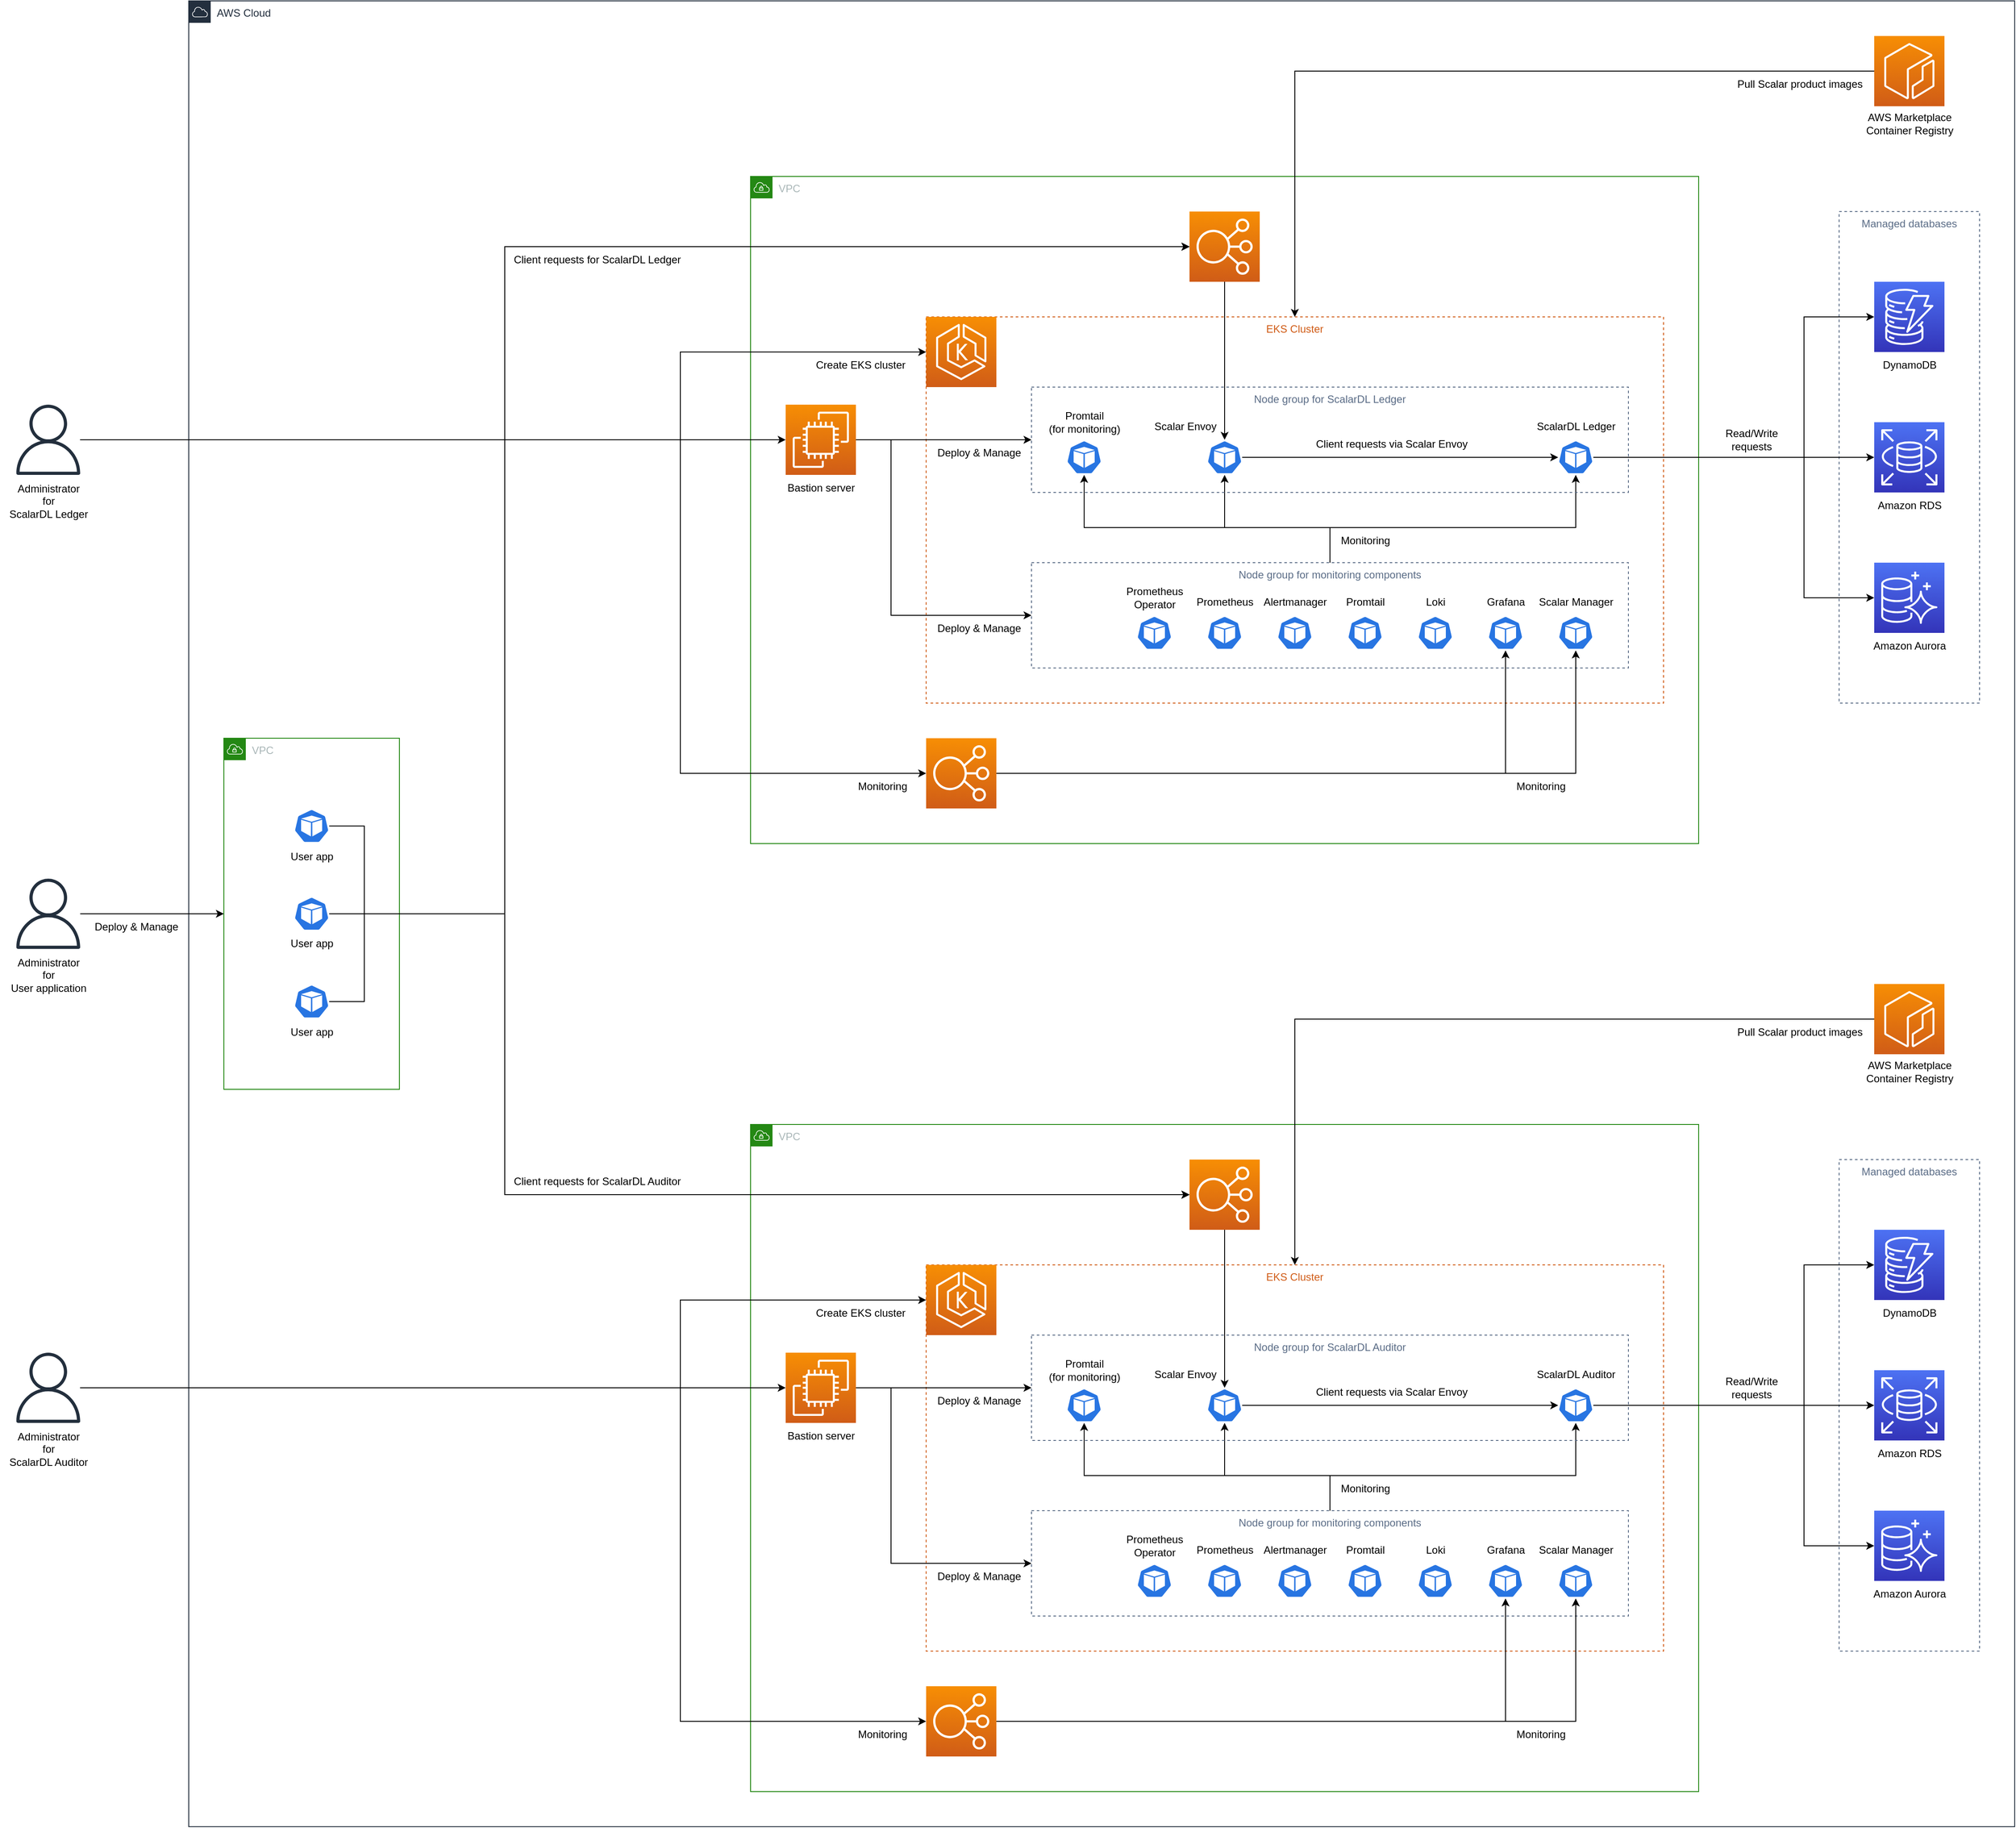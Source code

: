 <mxfile version="21.5.0" type="google">
  <diagram id="od8Rnb8N7IRgNO0WA-l_" name="ページ1">
    <mxGraphModel grid="1" page="1" gridSize="10" guides="1" tooltips="1" connect="1" arrows="1" fold="1" pageScale="1" pageWidth="827" pageHeight="1169" math="0" shadow="0">
      <root>
        <mxCell id="0" />
        <mxCell id="1" parent="0" />
        <mxCell id="UtOP1kqGwqF7ZHsXyCKP-1" style="edgeStyle=orthogonalEdgeStyle;rounded=0;orthogonalLoop=1;jettySize=auto;html=1;" edge="1" parent="1" source="HgVLZZirWQrIzzAw9O3i-4" target="Fg5_rdjPUznOXGDONwPo-4">
          <mxGeometry relative="1" as="geometry">
            <Array as="points">
              <mxPoint x="-920" y="1120" />
              <mxPoint x="-920" y="360" />
            </Array>
            <mxPoint x="-1120" y="1120.048" as="sourcePoint" />
          </mxGeometry>
        </mxCell>
        <mxCell id="UtOP1kqGwqF7ZHsXyCKP-7" style="edgeStyle=orthogonalEdgeStyle;rounded=0;orthogonalLoop=1;jettySize=auto;html=1;" edge="1" parent="1" source="HgVLZZirWQrIzzAw9O3i-4" target="kts-2amzLd4KtE07fWtA-125">
          <mxGeometry relative="1" as="geometry">
            <Array as="points">
              <mxPoint x="-920" y="1120" />
              <mxPoint x="-920" y="1440" />
            </Array>
            <mxPoint x="-1120" y="1120.048" as="sourcePoint" />
          </mxGeometry>
        </mxCell>
        <mxCell id="XumjTPw2hBYQ-sRrh7FU-17" value="EKS Cluster" style="fillColor=none;strokeColor=#D05C17;dashed=1;verticalAlign=top;fontStyle=0;fontColor=#D05C17;" vertex="1" parent="1">
          <mxGeometry x="-440" y="440" width="840" height="440" as="geometry" />
        </mxCell>
        <mxCell id="XumjTPw2hBYQ-sRrh7FU-14" value="AWS Cloud" style="points=[[0,0],[0.25,0],[0.5,0],[0.75,0],[1,0],[1,0.25],[1,0.5],[1,0.75],[1,1],[0.75,1],[0.5,1],[0.25,1],[0,1],[0,0.75],[0,0.5],[0,0.25]];outlineConnect=0;gradientColor=none;html=1;whiteSpace=wrap;fontSize=12;fontStyle=0;container=0;pointerEvents=0;collapsible=0;recursiveResize=0;shape=mxgraph.aws4.group;grIcon=mxgraph.aws4.group_aws_cloud;strokeColor=#232F3E;fillColor=none;verticalAlign=top;align=left;spacingLeft=30;fontColor=#232F3E;dashed=0;movable=1;resizable=1;rotatable=1;deletable=1;editable=1;locked=0;connectable=1;" vertex="1" parent="1">
          <mxGeometry x="-1280" y="80" width="2080" height="2080" as="geometry" />
        </mxCell>
        <mxCell id="XumjTPw2hBYQ-sRrh7FU-15" value="VPC" style="points=[[0,0],[0.25,0],[0.5,0],[0.75,0],[1,0],[1,0.25],[1,0.5],[1,0.75],[1,1],[0.75,1],[0.5,1],[0.25,1],[0,1],[0,0.75],[0,0.5],[0,0.25]];outlineConnect=0;gradientColor=none;html=1;whiteSpace=wrap;fontSize=12;fontStyle=0;container=0;pointerEvents=0;collapsible=0;recursiveResize=0;shape=mxgraph.aws4.group;grIcon=mxgraph.aws4.group_vpc;strokeColor=#248814;fillColor=none;verticalAlign=top;align=left;spacingLeft=30;fontColor=#AAB7B8;dashed=0;" vertex="1" parent="1">
          <mxGeometry x="-640" y="280" width="1080" height="760" as="geometry" />
        </mxCell>
        <mxCell id="XumjTPw2hBYQ-sRrh7FU-35" style="edgeStyle=orthogonalEdgeStyle;rounded=0;orthogonalLoop=1;jettySize=auto;html=1;entryX=0;entryY=0.5;entryDx=0;entryDy=0;entryPerimeter=0;fontFamily=Helvetica;fontSize=12;fontColor=#D05C17;" edge="1" parent="1" source="XumjTPw2hBYQ-sRrh7FU-34" target="XumjTPw2hBYQ-sRrh7FU-30">
          <mxGeometry relative="1" as="geometry" />
        </mxCell>
        <mxCell id="eG7ZQN_vo8qLT-gt9y6S-61" style="edgeStyle=orthogonalEdgeStyle;rounded=0;orthogonalLoop=1;jettySize=auto;html=1;entryX=0;entryY=0.5;entryDx=0;entryDy=0;entryPerimeter=0;" edge="1" parent="1" source="XumjTPw2hBYQ-sRrh7FU-34" target="XumjTPw2hBYQ-sRrh7FU-16">
          <mxGeometry relative="1" as="geometry">
            <Array as="points">
              <mxPoint x="-720" y="580" />
              <mxPoint x="-720" y="480" />
            </Array>
          </mxGeometry>
        </mxCell>
        <mxCell id="XumjTPw2hBYQ-sRrh7FU-36" value="Managed databases" style="fillColor=none;strokeColor=#5A6C86;dashed=1;verticalAlign=top;fontStyle=0;fontColor=#5A6C86;fontFamily=Helvetica;fontSize=12;" vertex="1" parent="1">
          <mxGeometry x="600" y="320" width="160" height="560" as="geometry" />
        </mxCell>
        <mxCell id="XumjTPw2hBYQ-sRrh7FU-37" value="" style="sketch=0;points=[[0,0,0],[0.25,0,0],[0.5,0,0],[0.75,0,0],[1,0,0],[0,1,0],[0.25,1,0],[0.5,1,0],[0.75,1,0],[1,1,0],[0,0.25,0],[0,0.5,0],[0,0.75,0],[1,0.25,0],[1,0.5,0],[1,0.75,0]];outlineConnect=0;fontColor=#232F3E;gradientColor=#4D72F3;gradientDirection=north;fillColor=#3334B9;strokeColor=#ffffff;dashed=0;verticalLabelPosition=bottom;verticalAlign=top;align=center;html=1;fontSize=12;fontStyle=0;aspect=fixed;shape=mxgraph.aws4.resourceIcon;resIcon=mxgraph.aws4.dynamodb;fontFamily=Helvetica;" vertex="1" parent="1">
          <mxGeometry x="640" y="400" width="80" height="80" as="geometry" />
        </mxCell>
        <mxCell id="XumjTPw2hBYQ-sRrh7FU-38" value="" style="sketch=0;points=[[0,0,0],[0.25,0,0],[0.5,0,0],[0.75,0,0],[1,0,0],[0,1,0],[0.25,1,0],[0.5,1,0],[0.75,1,0],[1,1,0],[0,0.25,0],[0,0.5,0],[0,0.75,0],[1,0.25,0],[1,0.5,0],[1,0.75,0]];outlineConnect=0;fontColor=#232F3E;gradientColor=#4D72F3;gradientDirection=north;fillColor=#3334B9;strokeColor=#ffffff;dashed=0;verticalLabelPosition=bottom;verticalAlign=top;align=center;html=1;fontSize=12;fontStyle=0;aspect=fixed;shape=mxgraph.aws4.resourceIcon;resIcon=mxgraph.aws4.rds;fontFamily=Helvetica;" vertex="1" parent="1">
          <mxGeometry x="640" y="560" width="80" height="80" as="geometry" />
        </mxCell>
        <mxCell id="XumjTPw2hBYQ-sRrh7FU-39" value="" style="sketch=0;points=[[0,0,0],[0.25,0,0],[0.5,0,0],[0.75,0,0],[1,0,0],[0,1,0],[0.25,1,0],[0.5,1,0],[0.75,1,0],[1,1,0],[0,0.25,0],[0,0.5,0],[0,0.75,0],[1,0.25,0],[1,0.5,0],[1,0.75,0]];outlineConnect=0;fontColor=#232F3E;gradientColor=#4D72F3;gradientDirection=north;fillColor=#3334B9;strokeColor=#ffffff;dashed=0;verticalLabelPosition=bottom;verticalAlign=top;align=center;html=1;fontSize=12;fontStyle=0;aspect=fixed;shape=mxgraph.aws4.resourceIcon;resIcon=mxgraph.aws4.aurora;fontFamily=Helvetica;" vertex="1" parent="1">
          <mxGeometry x="640" y="720" width="80" height="80" as="geometry" />
        </mxCell>
        <mxCell id="eG7ZQN_vo8qLT-gt9y6S-23" style="edgeStyle=orthogonalEdgeStyle;rounded=0;orthogonalLoop=1;jettySize=auto;html=1;entryX=0;entryY=0.5;entryDx=0;entryDy=0;entryPerimeter=0;" edge="1" parent="1" source="HgVLZZirWQrIzzAw9O3i-12" target="XumjTPw2hBYQ-sRrh7FU-37">
          <mxGeometry relative="1" as="geometry">
            <Array as="points">
              <mxPoint x="560" y="600" />
              <mxPoint x="560" y="440" />
            </Array>
            <mxPoint x="320" y="600.057" as="sourcePoint" />
          </mxGeometry>
        </mxCell>
        <mxCell id="eG7ZQN_vo8qLT-gt9y6S-40" style="edgeStyle=orthogonalEdgeStyle;rounded=0;orthogonalLoop=1;jettySize=auto;html=1;" edge="1" parent="1" source="HgVLZZirWQrIzzAw9O3i-12" target="XumjTPw2hBYQ-sRrh7FU-39">
          <mxGeometry relative="1" as="geometry">
            <Array as="points">
              <mxPoint x="560" y="600" />
              <mxPoint x="560" y="760" />
            </Array>
            <mxPoint x="320" y="600.057" as="sourcePoint" />
          </mxGeometry>
        </mxCell>
        <mxCell id="eG7ZQN_vo8qLT-gt9y6S-41" style="edgeStyle=orthogonalEdgeStyle;rounded=0;orthogonalLoop=1;jettySize=auto;html=1;" edge="1" parent="1" source="HgVLZZirWQrIzzAw9O3i-12" target="XumjTPw2hBYQ-sRrh7FU-38">
          <mxGeometry relative="1" as="geometry">
            <Array as="points" />
            <mxPoint x="320" y="600.057" as="sourcePoint" />
          </mxGeometry>
        </mxCell>
        <mxCell id="XumjTPw2hBYQ-sRrh7FU-16" value="" style="sketch=0;points=[[0,0,0],[0.25,0,0],[0.5,0,0],[0.75,0,0],[1,0,0],[0,1,0],[0.25,1,0],[0.5,1,0],[0.75,1,0],[1,1,0],[0,0.25,0],[0,0.5,0],[0,0.75,0],[1,0.25,0],[1,0.5,0],[1,0.75,0]];outlineConnect=0;fontColor=#232F3E;gradientColor=#F78E04;gradientDirection=north;fillColor=#D05C17;strokeColor=#ffffff;dashed=0;verticalLabelPosition=bottom;verticalAlign=top;align=center;html=1;fontSize=12;fontStyle=0;aspect=fixed;shape=mxgraph.aws4.resourceIcon;resIcon=mxgraph.aws4.eks;" vertex="1" parent="1">
          <mxGeometry x="-440" y="440" width="80" height="80" as="geometry" />
        </mxCell>
        <mxCell id="eG7ZQN_vo8qLT-gt9y6S-33" style="edgeStyle=orthogonalEdgeStyle;rounded=0;orthogonalLoop=1;jettySize=auto;html=1;entryX=0.5;entryY=1;entryDx=0;entryDy=0;entryPerimeter=0;" edge="1" parent="1" source="XumjTPw2hBYQ-sRrh7FU-18" target="HgVLZZirWQrIzzAw9O3i-11">
          <mxGeometry relative="1" as="geometry">
            <Array as="points">
              <mxPoint x="20" y="680" />
              <mxPoint x="-100" y="680" />
            </Array>
            <mxPoint x="-99.971" y="612.841" as="targetPoint" />
          </mxGeometry>
        </mxCell>
        <mxCell id="eG7ZQN_vo8qLT-gt9y6S-34" style="edgeStyle=orthogonalEdgeStyle;rounded=0;orthogonalLoop=1;jettySize=auto;html=1;" edge="1" parent="1" source="XumjTPw2hBYQ-sRrh7FU-18" target="HgVLZZirWQrIzzAw9O3i-12">
          <mxGeometry relative="1" as="geometry">
            <Array as="points">
              <mxPoint x="20" y="680" />
              <mxPoint x="300" y="680" />
            </Array>
            <mxPoint x="300.029" y="612.841" as="targetPoint" />
          </mxGeometry>
        </mxCell>
        <mxCell id="eG7ZQN_vo8qLT-gt9y6S-68" style="edgeStyle=orthogonalEdgeStyle;rounded=0;orthogonalLoop=1;jettySize=auto;html=1;entryX=0.5;entryY=1;entryDx=0;entryDy=0;entryPerimeter=0;" edge="1" parent="1" source="XumjTPw2hBYQ-sRrh7FU-18" target="HgVLZZirWQrIzzAw9O3i-10">
          <mxGeometry relative="1" as="geometry">
            <Array as="points">
              <mxPoint x="20" y="680" />
              <mxPoint x="-260" y="680" />
            </Array>
            <mxPoint x="-259.971" y="612.841" as="targetPoint" />
          </mxGeometry>
        </mxCell>
        <mxCell id="XumjTPw2hBYQ-sRrh7FU-18" value="Node group for monitoring components" style="fillColor=none;strokeColor=#5A6C86;dashed=1;verticalAlign=top;fontStyle=0;fontColor=#5A6C86;fontFamily=Helvetica;fontSize=12;" vertex="1" parent="1">
          <mxGeometry x="-320" y="720" width="680" height="120" as="geometry" />
        </mxCell>
        <mxCell id="XumjTPw2hBYQ-sRrh7FU-22" value="Node group for ScalarDL Ledger" style="fillColor=none;strokeColor=#5A6C86;dashed=1;verticalAlign=top;fontStyle=0;fontColor=#5A6C86;fontFamily=Helvetica;fontSize=12;" vertex="1" parent="1">
          <mxGeometry x="-320" y="520" width="680" height="120" as="geometry" />
        </mxCell>
        <mxCell id="XumjTPw2hBYQ-sRrh7FU-32" value="" style="edgeStyle=orthogonalEdgeStyle;rounded=0;orthogonalLoop=1;jettySize=auto;html=1;fontFamily=Helvetica;fontSize=12;fontColor=#D05C17;exitX=1;exitY=0.5;exitDx=0;exitDy=0;exitPerimeter=0;entryX=0;entryY=0.5;entryDx=0;entryDy=0;" edge="1" parent="1" source="XumjTPw2hBYQ-sRrh7FU-30" target="XumjTPw2hBYQ-sRrh7FU-18">
          <mxGeometry relative="1" as="geometry">
            <Array as="points">
              <mxPoint x="-480" y="580" />
              <mxPoint x="-480" y="780" />
            </Array>
          </mxGeometry>
        </mxCell>
        <mxCell id="XumjTPw2hBYQ-sRrh7FU-33" value="" style="edgeStyle=orthogonalEdgeStyle;rounded=0;orthogonalLoop=1;jettySize=auto;html=1;fontFamily=Helvetica;fontSize=12;fontColor=#D05C17;entryX=0;entryY=0.5;entryDx=0;entryDy=0;exitX=1;exitY=0.5;exitDx=0;exitDy=0;exitPerimeter=0;" edge="1" parent="1" source="XumjTPw2hBYQ-sRrh7FU-30" target="XumjTPw2hBYQ-sRrh7FU-22">
          <mxGeometry relative="1" as="geometry">
            <mxPoint x="-520" y="400" as="sourcePoint" />
            <Array as="points">
              <mxPoint x="-510" y="580" />
              <mxPoint x="-510" y="580" />
            </Array>
          </mxGeometry>
        </mxCell>
        <mxCell id="XumjTPw2hBYQ-sRrh7FU-30" value="" style="sketch=0;points=[[0,0,0],[0.25,0,0],[0.5,0,0],[0.75,0,0],[1,0,0],[0,1,0],[0.25,1,0],[0.5,1,0],[0.75,1,0],[1,1,0],[0,0.25,0],[0,0.5,0],[0,0.75,0],[1,0.25,0],[1,0.5,0],[1,0.75,0]];outlineConnect=0;fontColor=#232F3E;gradientColor=#F78E04;gradientDirection=north;fillColor=#D05C17;strokeColor=#ffffff;dashed=0;verticalLabelPosition=bottom;verticalAlign=top;align=center;html=1;fontSize=12;fontStyle=0;aspect=fixed;shape=mxgraph.aws4.resourceIcon;resIcon=mxgraph.aws4.ec2;fontFamily=Helvetica;" vertex="1" parent="1">
          <mxGeometry x="-600" y="540" width="80" height="80" as="geometry" />
        </mxCell>
        <mxCell id="eG7ZQN_vo8qLT-gt9y6S-24" style="edgeStyle=orthogonalEdgeStyle;rounded=0;orthogonalLoop=1;jettySize=auto;html=1;" edge="1" parent="1" source="HgVLZZirWQrIzzAw9O3i-11" target="HgVLZZirWQrIzzAw9O3i-12">
          <mxGeometry relative="1" as="geometry">
            <mxPoint x="-80" y="600" as="sourcePoint" />
            <mxPoint x="280" y="600.057" as="targetPoint" />
          </mxGeometry>
        </mxCell>
        <mxCell id="eG7ZQN_vo8qLT-gt9y6S-35" value="Monitoring" style="text;html=1;align=center;verticalAlign=middle;resizable=0;points=[];autosize=1;strokeColor=none;fillColor=none;" vertex="1" parent="1">
          <mxGeometry x="20" y="680" width="80" height="30" as="geometry" />
        </mxCell>
        <mxCell id="eG7ZQN_vo8qLT-gt9y6S-36" value="Bastion server" style="text;html=1;align=center;verticalAlign=middle;resizable=0;points=[];autosize=1;strokeColor=none;fillColor=none;" vertex="1" parent="1">
          <mxGeometry x="-610" y="620.0" width="100" height="30" as="geometry" />
        </mxCell>
        <mxCell id="eG7ZQN_vo8qLT-gt9y6S-38" value="Deploy &amp;amp; Manage" style="text;html=1;align=center;verticalAlign=middle;resizable=0;points=[];autosize=1;strokeColor=none;fillColor=none;" vertex="1" parent="1">
          <mxGeometry x="-440" y="580" width="120" height="30" as="geometry" />
        </mxCell>
        <mxCell id="eG7ZQN_vo8qLT-gt9y6S-45" style="edgeStyle=orthogonalEdgeStyle;rounded=0;orthogonalLoop=1;jettySize=auto;html=1;entryX=0.5;entryY=1;entryDx=0;entryDy=0;entryPerimeter=0;" edge="1" parent="1" source="eG7ZQN_vo8qLT-gt9y6S-44" target="HgVLZZirWQrIzzAw9O3i-20">
          <mxGeometry relative="1" as="geometry">
            <mxPoint x="300" y="812.841" as="targetPoint" />
          </mxGeometry>
        </mxCell>
        <mxCell id="eG7ZQN_vo8qLT-gt9y6S-50" style="edgeStyle=orthogonalEdgeStyle;rounded=0;orthogonalLoop=1;jettySize=auto;html=1;entryX=0.5;entryY=1;entryDx=0;entryDy=0;entryPerimeter=0;" edge="1" parent="1" source="eG7ZQN_vo8qLT-gt9y6S-44" target="HgVLZZirWQrIzzAw9O3i-26">
          <mxGeometry relative="1" as="geometry">
            <mxPoint x="220" y="812.841" as="targetPoint" />
          </mxGeometry>
        </mxCell>
        <mxCell id="eG7ZQN_vo8qLT-gt9y6S-44" value="" style="sketch=0;points=[[0,0,0],[0.25,0,0],[0.5,0,0],[0.75,0,0],[1,0,0],[0,1,0],[0.25,1,0],[0.5,1,0],[0.75,1,0],[1,1,0],[0,0.25,0],[0,0.5,0],[0,0.75,0],[1,0.25,0],[1,0.5,0],[1,0.75,0]];outlineConnect=0;fontColor=#232F3E;gradientColor=#F78E04;gradientDirection=north;fillColor=#D05C17;strokeColor=#ffffff;dashed=0;verticalLabelPosition=bottom;verticalAlign=top;align=center;html=1;fontSize=12;fontStyle=0;aspect=fixed;shape=mxgraph.aws4.resourceIcon;resIcon=mxgraph.aws4.elastic_load_balancing;" vertex="1" parent="1">
          <mxGeometry x="-440" y="920" width="80" height="80" as="geometry" />
        </mxCell>
        <mxCell id="eG7ZQN_vo8qLT-gt9y6S-49" value="Monitoring" style="text;html=1;align=center;verticalAlign=middle;resizable=0;points=[];autosize=1;strokeColor=none;fillColor=none;" vertex="1" parent="1">
          <mxGeometry x="-530" y="960" width="80" height="30" as="geometry" />
        </mxCell>
        <mxCell id="tqQFtVf9cBMd6XpxgD0x-11" style="edgeStyle=orthogonalEdgeStyle;rounded=0;orthogonalLoop=1;jettySize=auto;html=1;entryX=0;entryY=0.5;entryDx=0;entryDy=0;entryPerimeter=0;" edge="1" parent="1" source="XumjTPw2hBYQ-sRrh7FU-34" target="eG7ZQN_vo8qLT-gt9y6S-44">
          <mxGeometry relative="1" as="geometry">
            <Array as="points">
              <mxPoint x="-720" y="580" />
              <mxPoint x="-720" y="960" />
            </Array>
          </mxGeometry>
        </mxCell>
        <mxCell id="eG7ZQN_vo8qLT-gt9y6S-51" value="Administrator&lt;br&gt;for&lt;br&gt;ScalarDL Ledger" style="text;html=1;align=center;verticalAlign=middle;resizable=0;points=[];autosize=1;strokeColor=none;fillColor=none;" vertex="1" parent="1">
          <mxGeometry x="-1495" y="620" width="110" height="60" as="geometry" />
        </mxCell>
        <mxCell id="tqQFtVf9cBMd6XpxgD0x-10" style="edgeStyle=orthogonalEdgeStyle;rounded=0;orthogonalLoop=1;jettySize=auto;html=1;" edge="1" parent="1" source="eG7ZQN_vo8qLT-gt9y6S-53" target="XumjTPw2hBYQ-sRrh7FU-17">
          <mxGeometry relative="1" as="geometry">
            <Array as="points">
              <mxPoint x="-20" y="160" />
            </Array>
          </mxGeometry>
        </mxCell>
        <mxCell id="eG7ZQN_vo8qLT-gt9y6S-53" value="" style="sketch=0;points=[[0,0,0],[0.25,0,0],[0.5,0,0],[0.75,0,0],[1,0,0],[0,1,0],[0.25,1,0],[0.5,1,0],[0.75,1,0],[1,1,0],[0,0.25,0],[0,0.5,0],[0,0.75,0],[1,0.25,0],[1,0.5,0],[1,0.75,0]];outlineConnect=0;fontColor=#232F3E;gradientColor=#F78E04;gradientDirection=north;fillColor=#D05C17;strokeColor=#ffffff;dashed=0;verticalLabelPosition=bottom;verticalAlign=top;align=center;html=1;fontSize=12;fontStyle=0;aspect=fixed;shape=mxgraph.aws4.resourceIcon;resIcon=mxgraph.aws4.ecr;" vertex="1" parent="1">
          <mxGeometry x="640" y="120" width="80" height="80" as="geometry" />
        </mxCell>
        <mxCell id="eG7ZQN_vo8qLT-gt9y6S-55" value="AWS Marketplace&lt;br&gt;Container Registry" style="text;html=1;align=center;verticalAlign=middle;resizable=0;points=[];autosize=1;strokeColor=none;fillColor=none;" vertex="1" parent="1">
          <mxGeometry x="620" y="200" width="120" height="40" as="geometry" />
        </mxCell>
        <mxCell id="eG7ZQN_vo8qLT-gt9y6S-57" value="Pull Scalar product images" style="text;html=1;align=center;verticalAlign=middle;resizable=0;points=[];autosize=1;strokeColor=none;fillColor=none;" vertex="1" parent="1">
          <mxGeometry x="470" y="160" width="170" height="30" as="geometry" />
        </mxCell>
        <mxCell id="eG7ZQN_vo8qLT-gt9y6S-59" value="Create EKS cluster" style="text;html=1;align=center;verticalAlign=middle;resizable=0;points=[];autosize=1;strokeColor=none;fillColor=none;" vertex="1" parent="1">
          <mxGeometry x="-580" y="480" width="130" height="30" as="geometry" />
        </mxCell>
        <mxCell id="eG7ZQN_vo8qLT-gt9y6S-69" value="DynamoDB" style="text;html=1;align=center;verticalAlign=middle;resizable=0;points=[];autosize=1;strokeColor=none;fillColor=none;" vertex="1" parent="1">
          <mxGeometry x="640" y="480" width="80" height="30" as="geometry" />
        </mxCell>
        <mxCell id="eG7ZQN_vo8qLT-gt9y6S-70" value="Amazon RDS" style="text;html=1;align=center;verticalAlign=middle;resizable=0;points=[];autosize=1;strokeColor=none;fillColor=none;" vertex="1" parent="1">
          <mxGeometry x="630" y="640" width="100" height="30" as="geometry" />
        </mxCell>
        <mxCell id="eG7ZQN_vo8qLT-gt9y6S-71" value="Amazon Aurora" style="text;html=1;align=center;verticalAlign=middle;resizable=0;points=[];autosize=1;strokeColor=none;fillColor=none;" vertex="1" parent="1">
          <mxGeometry x="625" y="800" width="110" height="30" as="geometry" />
        </mxCell>
        <mxCell id="eG7ZQN_vo8qLT-gt9y6S-73" value="Client requests via Scalar Envoy" style="text;html=1;align=center;verticalAlign=middle;resizable=0;points=[];autosize=1;strokeColor=none;fillColor=none;" vertex="1" parent="1">
          <mxGeometry x="-10" y="570" width="200" height="30" as="geometry" />
        </mxCell>
        <mxCell id="eG7ZQN_vo8qLT-gt9y6S-74" value="Read/Write&lt;br&gt;requests" style="text;html=1;align=center;verticalAlign=middle;resizable=0;points=[];autosize=1;strokeColor=none;fillColor=none;" vertex="1" parent="1">
          <mxGeometry x="460" y="560.0" width="80" height="40" as="geometry" />
        </mxCell>
        <mxCell id="tqQFtVf9cBMd6XpxgD0x-13" value="Deploy &amp;amp; Manage" style="text;html=1;align=center;verticalAlign=middle;resizable=0;points=[];autosize=1;strokeColor=none;fillColor=none;" vertex="1" parent="1">
          <mxGeometry x="-440" y="780" width="120" height="30" as="geometry" />
        </mxCell>
        <mxCell id="XumjTPw2hBYQ-sRrh7FU-34" value="" style="sketch=0;outlineConnect=0;fontColor=#232F3E;gradientColor=none;fillColor=#232F3D;strokeColor=none;dashed=0;verticalLabelPosition=bottom;verticalAlign=top;align=center;html=1;fontSize=12;fontStyle=0;aspect=fixed;pointerEvents=1;shape=mxgraph.aws4.user;fontFamily=Helvetica;" vertex="1" parent="1">
          <mxGeometry x="-1480" y="540" width="80" height="80" as="geometry" />
        </mxCell>
        <mxCell id="tqQFtVf9cBMd6XpxgD0x-21" value="Monitoring" style="text;html=1;align=center;verticalAlign=middle;resizable=0;points=[];autosize=1;strokeColor=none;fillColor=none;" vertex="1" parent="1">
          <mxGeometry x="220" y="960" width="80" height="30" as="geometry" />
        </mxCell>
        <mxCell id="UtOP1kqGwqF7ZHsXyCKP-9" style="edgeStyle=orthogonalEdgeStyle;rounded=0;orthogonalLoop=1;jettySize=auto;html=1;entryX=0.5;entryY=0;entryDx=0;entryDy=0;entryPerimeter=0;" edge="1" parent="1" source="Fg5_rdjPUznOXGDONwPo-4" target="HgVLZZirWQrIzzAw9O3i-11">
          <mxGeometry relative="1" as="geometry">
            <mxPoint x="-100" y="587.159" as="targetPoint" />
          </mxGeometry>
        </mxCell>
        <mxCell id="Fg5_rdjPUznOXGDONwPo-4" value="" style="sketch=0;points=[[0,0,0],[0.25,0,0],[0.5,0,0],[0.75,0,0],[1,0,0],[0,1,0],[0.25,1,0],[0.5,1,0],[0.75,1,0],[1,1,0],[0,0.25,0],[0,0.5,0],[0,0.75,0],[1,0.25,0],[1,0.5,0],[1,0.75,0]];outlineConnect=0;fontColor=#232F3E;gradientColor=#F78E04;gradientDirection=north;fillColor=#D05C17;strokeColor=#ffffff;dashed=0;verticalLabelPosition=bottom;verticalAlign=top;align=center;html=1;fontSize=12;fontStyle=0;aspect=fixed;shape=mxgraph.aws4.resourceIcon;resIcon=mxgraph.aws4.elastic_load_balancing;" vertex="1" parent="1">
          <mxGeometry x="-140" y="320" width="80" height="80" as="geometry" />
        </mxCell>
        <mxCell id="kts-2amzLd4KtE07fWtA-66" value="EKS Cluster" style="fillColor=none;strokeColor=#D05C17;dashed=1;verticalAlign=top;fontStyle=0;fontColor=#D05C17;" vertex="1" parent="1">
          <mxGeometry x="-440" y="1520" width="840" height="440" as="geometry" />
        </mxCell>
        <mxCell id="kts-2amzLd4KtE07fWtA-68" value="VPC" style="points=[[0,0],[0.25,0],[0.5,0],[0.75,0],[1,0],[1,0.25],[1,0.5],[1,0.75],[1,1],[0.75,1],[0.5,1],[0.25,1],[0,1],[0,0.75],[0,0.5],[0,0.25]];outlineConnect=0;gradientColor=none;html=1;whiteSpace=wrap;fontSize=12;fontStyle=0;container=0;pointerEvents=0;collapsible=0;recursiveResize=0;shape=mxgraph.aws4.group;grIcon=mxgraph.aws4.group_vpc;strokeColor=#248814;fillColor=none;verticalAlign=top;align=left;spacingLeft=30;fontColor=#AAB7B8;dashed=0;" vertex="1" parent="1">
          <mxGeometry x="-640" y="1360" width="1080" height="760" as="geometry" />
        </mxCell>
        <mxCell id="kts-2amzLd4KtE07fWtA-69" value="Managed databases" style="fillColor=none;strokeColor=#5A6C86;dashed=1;verticalAlign=top;fontStyle=0;fontColor=#5A6C86;fontFamily=Helvetica;fontSize=12;" vertex="1" parent="1">
          <mxGeometry x="600" y="1400" width="160" height="560" as="geometry" />
        </mxCell>
        <mxCell id="kts-2amzLd4KtE07fWtA-70" value="" style="sketch=0;points=[[0,0,0],[0.25,0,0],[0.5,0,0],[0.75,0,0],[1,0,0],[0,1,0],[0.25,1,0],[0.5,1,0],[0.75,1,0],[1,1,0],[0,0.25,0],[0,0.5,0],[0,0.75,0],[1,0.25,0],[1,0.5,0],[1,0.75,0]];outlineConnect=0;fontColor=#232F3E;gradientColor=#4D72F3;gradientDirection=north;fillColor=#3334B9;strokeColor=#ffffff;dashed=0;verticalLabelPosition=bottom;verticalAlign=top;align=center;html=1;fontSize=12;fontStyle=0;aspect=fixed;shape=mxgraph.aws4.resourceIcon;resIcon=mxgraph.aws4.dynamodb;fontFamily=Helvetica;" vertex="1" parent="1">
          <mxGeometry x="640" y="1480" width="80" height="80" as="geometry" />
        </mxCell>
        <mxCell id="kts-2amzLd4KtE07fWtA-71" value="" style="sketch=0;points=[[0,0,0],[0.25,0,0],[0.5,0,0],[0.75,0,0],[1,0,0],[0,1,0],[0.25,1,0],[0.5,1,0],[0.75,1,0],[1,1,0],[0,0.25,0],[0,0.5,0],[0,0.75,0],[1,0.25,0],[1,0.5,0],[1,0.75,0]];outlineConnect=0;fontColor=#232F3E;gradientColor=#4D72F3;gradientDirection=north;fillColor=#3334B9;strokeColor=#ffffff;dashed=0;verticalLabelPosition=bottom;verticalAlign=top;align=center;html=1;fontSize=12;fontStyle=0;aspect=fixed;shape=mxgraph.aws4.resourceIcon;resIcon=mxgraph.aws4.rds;fontFamily=Helvetica;" vertex="1" parent="1">
          <mxGeometry x="640" y="1640" width="80" height="80" as="geometry" />
        </mxCell>
        <mxCell id="kts-2amzLd4KtE07fWtA-72" value="" style="sketch=0;points=[[0,0,0],[0.25,0,0],[0.5,0,0],[0.75,0,0],[1,0,0],[0,1,0],[0.25,1,0],[0.5,1,0],[0.75,1,0],[1,1,0],[0,0.25,0],[0,0.5,0],[0,0.75,0],[1,0.25,0],[1,0.5,0],[1,0.75,0]];outlineConnect=0;fontColor=#232F3E;gradientColor=#4D72F3;gradientDirection=north;fillColor=#3334B9;strokeColor=#ffffff;dashed=0;verticalLabelPosition=bottom;verticalAlign=top;align=center;html=1;fontSize=12;fontStyle=0;aspect=fixed;shape=mxgraph.aws4.resourceIcon;resIcon=mxgraph.aws4.aurora;fontFamily=Helvetica;" vertex="1" parent="1">
          <mxGeometry x="640" y="1800" width="80" height="80" as="geometry" />
        </mxCell>
        <mxCell id="kts-2amzLd4KtE07fWtA-73" style="edgeStyle=orthogonalEdgeStyle;rounded=0;orthogonalLoop=1;jettySize=auto;html=1;entryX=0;entryY=0.5;entryDx=0;entryDy=0;entryPerimeter=0;" edge="1" parent="1" source="HgVLZZirWQrIzzAw9O3i-30" target="kts-2amzLd4KtE07fWtA-70">
          <mxGeometry relative="1" as="geometry">
            <Array as="points">
              <mxPoint x="560" y="1680" />
              <mxPoint x="560" y="1520" />
            </Array>
            <mxPoint x="320" y="1680.04" as="sourcePoint" />
          </mxGeometry>
        </mxCell>
        <mxCell id="kts-2amzLd4KtE07fWtA-74" style="edgeStyle=orthogonalEdgeStyle;rounded=0;orthogonalLoop=1;jettySize=auto;html=1;" edge="1" parent="1" source="HgVLZZirWQrIzzAw9O3i-30" target="kts-2amzLd4KtE07fWtA-72">
          <mxGeometry relative="1" as="geometry">
            <Array as="points">
              <mxPoint x="560" y="1680" />
              <mxPoint x="560" y="1840" />
            </Array>
            <mxPoint x="320" y="1680.04" as="sourcePoint" />
          </mxGeometry>
        </mxCell>
        <mxCell id="kts-2amzLd4KtE07fWtA-75" style="edgeStyle=orthogonalEdgeStyle;rounded=0;orthogonalLoop=1;jettySize=auto;html=1;" edge="1" parent="1" source="HgVLZZirWQrIzzAw9O3i-30" target="kts-2amzLd4KtE07fWtA-71">
          <mxGeometry relative="1" as="geometry">
            <Array as="points" />
            <mxPoint x="320" y="1680.04" as="sourcePoint" />
          </mxGeometry>
        </mxCell>
        <mxCell id="kts-2amzLd4KtE07fWtA-76" value="" style="sketch=0;points=[[0,0,0],[0.25,0,0],[0.5,0,0],[0.75,0,0],[1,0,0],[0,1,0],[0.25,1,0],[0.5,1,0],[0.75,1,0],[1,1,0],[0,0.25,0],[0,0.5,0],[0,0.75,0],[1,0.25,0],[1,0.5,0],[1,0.75,0]];outlineConnect=0;fontColor=#232F3E;gradientColor=#F78E04;gradientDirection=north;fillColor=#D05C17;strokeColor=#ffffff;dashed=0;verticalLabelPosition=bottom;verticalAlign=top;align=center;html=1;fontSize=12;fontStyle=0;aspect=fixed;shape=mxgraph.aws4.resourceIcon;resIcon=mxgraph.aws4.eks;" vertex="1" parent="1">
          <mxGeometry x="-440" y="1520" width="80" height="80" as="geometry" />
        </mxCell>
        <mxCell id="kts-2amzLd4KtE07fWtA-77" style="edgeStyle=orthogonalEdgeStyle;rounded=0;orthogonalLoop=1;jettySize=auto;html=1;entryX=0.5;entryY=1;entryDx=0;entryDy=0;entryPerimeter=0;" edge="1" parent="1" source="kts-2amzLd4KtE07fWtA-80" target="HgVLZZirWQrIzzAw9O3i-31">
          <mxGeometry relative="1" as="geometry">
            <Array as="points">
              <mxPoint x="20" y="1760" />
              <mxPoint x="-100" y="1760" />
            </Array>
            <mxPoint x="-100" y="1692.841" as="targetPoint" />
          </mxGeometry>
        </mxCell>
        <mxCell id="kts-2amzLd4KtE07fWtA-78" style="edgeStyle=orthogonalEdgeStyle;rounded=0;orthogonalLoop=1;jettySize=auto;html=1;entryX=0.5;entryY=1;entryDx=0;entryDy=0;entryPerimeter=0;" edge="1" parent="1" source="kts-2amzLd4KtE07fWtA-80" target="HgVLZZirWQrIzzAw9O3i-30">
          <mxGeometry relative="1" as="geometry">
            <Array as="points">
              <mxPoint x="20" y="1760" />
              <mxPoint x="300" y="1760" />
            </Array>
            <mxPoint x="300" y="1692.841" as="targetPoint" />
          </mxGeometry>
        </mxCell>
        <mxCell id="kts-2amzLd4KtE07fWtA-79" style="edgeStyle=orthogonalEdgeStyle;rounded=0;orthogonalLoop=1;jettySize=auto;html=1;entryX=0.5;entryY=1;entryDx=0;entryDy=0;entryPerimeter=0;" edge="1" parent="1" source="kts-2amzLd4KtE07fWtA-80" target="HgVLZZirWQrIzzAw9O3i-32">
          <mxGeometry relative="1" as="geometry">
            <Array as="points">
              <mxPoint x="20" y="1760" />
              <mxPoint x="-260" y="1760" />
            </Array>
            <mxPoint x="-260" y="1692.841" as="targetPoint" />
          </mxGeometry>
        </mxCell>
        <mxCell id="kts-2amzLd4KtE07fWtA-80" value="Node group for monitoring components" style="fillColor=none;strokeColor=#5A6C86;dashed=1;verticalAlign=top;fontStyle=0;fontColor=#5A6C86;fontFamily=Helvetica;fontSize=12;" vertex="1" parent="1">
          <mxGeometry x="-320" y="1800" width="680" height="120" as="geometry" />
        </mxCell>
        <mxCell id="kts-2amzLd4KtE07fWtA-81" value="Node group for ScalarDL Auditor" style="fillColor=none;strokeColor=#5A6C86;dashed=1;verticalAlign=top;fontStyle=0;fontColor=#5A6C86;fontFamily=Helvetica;fontSize=12;" vertex="1" parent="1">
          <mxGeometry x="-320" y="1600" width="680" height="120" as="geometry" />
        </mxCell>
        <mxCell id="kts-2amzLd4KtE07fWtA-82" value="" style="edgeStyle=orthogonalEdgeStyle;rounded=0;orthogonalLoop=1;jettySize=auto;html=1;fontFamily=Helvetica;fontSize=12;fontColor=#D05C17;exitX=1;exitY=0.5;exitDx=0;exitDy=0;exitPerimeter=0;entryX=0;entryY=0.5;entryDx=0;entryDy=0;" edge="1" parent="1" source="kts-2amzLd4KtE07fWtA-84" target="kts-2amzLd4KtE07fWtA-80">
          <mxGeometry relative="1" as="geometry">
            <Array as="points">
              <mxPoint x="-480" y="1660" />
              <mxPoint x="-480" y="1860" />
            </Array>
          </mxGeometry>
        </mxCell>
        <mxCell id="kts-2amzLd4KtE07fWtA-83" value="" style="edgeStyle=orthogonalEdgeStyle;rounded=0;orthogonalLoop=1;jettySize=auto;html=1;fontFamily=Helvetica;fontSize=12;fontColor=#D05C17;entryX=0;entryY=0.5;entryDx=0;entryDy=0;exitX=1;exitY=0.5;exitDx=0;exitDy=0;exitPerimeter=0;" edge="1" parent="1" source="kts-2amzLd4KtE07fWtA-84" target="kts-2amzLd4KtE07fWtA-81">
          <mxGeometry relative="1" as="geometry">
            <mxPoint x="-520" y="1480" as="sourcePoint" />
            <Array as="points">
              <mxPoint x="-510" y="1660" />
              <mxPoint x="-510" y="1660" />
            </Array>
          </mxGeometry>
        </mxCell>
        <mxCell id="kts-2amzLd4KtE07fWtA-84" value="" style="sketch=0;points=[[0,0,0],[0.25,0,0],[0.5,0,0],[0.75,0,0],[1,0,0],[0,1,0],[0.25,1,0],[0.5,1,0],[0.75,1,0],[1,1,0],[0,0.25,0],[0,0.5,0],[0,0.75,0],[1,0.25,0],[1,0.5,0],[1,0.75,0]];outlineConnect=0;fontColor=#232F3E;gradientColor=#F78E04;gradientDirection=north;fillColor=#D05C17;strokeColor=#ffffff;dashed=0;verticalLabelPosition=bottom;verticalAlign=top;align=center;html=1;fontSize=12;fontStyle=0;aspect=fixed;shape=mxgraph.aws4.resourceIcon;resIcon=mxgraph.aws4.ec2;fontFamily=Helvetica;" vertex="1" parent="1">
          <mxGeometry x="-600" y="1620" width="80" height="80" as="geometry" />
        </mxCell>
        <mxCell id="kts-2amzLd4KtE07fWtA-94" style="edgeStyle=orthogonalEdgeStyle;rounded=0;orthogonalLoop=1;jettySize=auto;html=1;" edge="1" parent="1" source="HgVLZZirWQrIzzAw9O3i-31" target="HgVLZZirWQrIzzAw9O3i-30">
          <mxGeometry relative="1" as="geometry">
            <mxPoint x="-80" y="1680" as="sourcePoint" />
            <mxPoint x="280" y="1680.04" as="targetPoint" />
          </mxGeometry>
        </mxCell>
        <mxCell id="kts-2amzLd4KtE07fWtA-100" value="Monitoring" style="text;html=1;align=center;verticalAlign=middle;resizable=0;points=[];autosize=1;strokeColor=none;fillColor=none;" vertex="1" parent="1">
          <mxGeometry x="20" y="1760" width="80" height="30" as="geometry" />
        </mxCell>
        <mxCell id="kts-2amzLd4KtE07fWtA-101" value="Bastion server" style="text;html=1;align=center;verticalAlign=middle;resizable=0;points=[];autosize=1;strokeColor=none;fillColor=none;" vertex="1" parent="1">
          <mxGeometry x="-610" y="1700" width="100" height="30" as="geometry" />
        </mxCell>
        <mxCell id="kts-2amzLd4KtE07fWtA-102" value="Deploy &amp;amp; Manage" style="text;html=1;align=center;verticalAlign=middle;resizable=0;points=[];autosize=1;strokeColor=none;fillColor=none;" vertex="1" parent="1">
          <mxGeometry x="-440" y="1660" width="120" height="30" as="geometry" />
        </mxCell>
        <mxCell id="kts-2amzLd4KtE07fWtA-103" style="edgeStyle=orthogonalEdgeStyle;rounded=0;orthogonalLoop=1;jettySize=auto;html=1;entryX=0.5;entryY=1;entryDx=0;entryDy=0;entryPerimeter=0;" edge="1" parent="1" source="kts-2amzLd4KtE07fWtA-105" target="HgVLZZirWQrIzzAw9O3i-40">
          <mxGeometry relative="1" as="geometry">
            <mxPoint x="300" y="1892.841" as="targetPoint" />
          </mxGeometry>
        </mxCell>
        <mxCell id="kts-2amzLd4KtE07fWtA-104" style="edgeStyle=orthogonalEdgeStyle;rounded=0;orthogonalLoop=1;jettySize=auto;html=1;entryX=0.5;entryY=1;entryDx=0;entryDy=0;entryPerimeter=0;" edge="1" parent="1" source="kts-2amzLd4KtE07fWtA-105" target="HgVLZZirWQrIzzAw9O3i-39">
          <mxGeometry relative="1" as="geometry">
            <mxPoint x="220" y="1892.841" as="targetPoint" />
          </mxGeometry>
        </mxCell>
        <mxCell id="kts-2amzLd4KtE07fWtA-105" value="" style="sketch=0;points=[[0,0,0],[0.25,0,0],[0.5,0,0],[0.75,0,0],[1,0,0],[0,1,0],[0.25,1,0],[0.5,1,0],[0.75,1,0],[1,1,0],[0,0.25,0],[0,0.5,0],[0,0.75,0],[1,0.25,0],[1,0.5,0],[1,0.75,0]];outlineConnect=0;fontColor=#232F3E;gradientColor=#F78E04;gradientDirection=north;fillColor=#D05C17;strokeColor=#ffffff;dashed=0;verticalLabelPosition=bottom;verticalAlign=top;align=center;html=1;fontSize=12;fontStyle=0;aspect=fixed;shape=mxgraph.aws4.resourceIcon;resIcon=mxgraph.aws4.elastic_load_balancing;" vertex="1" parent="1">
          <mxGeometry x="-440" y="2000" width="80" height="80" as="geometry" />
        </mxCell>
        <mxCell id="kts-2amzLd4KtE07fWtA-106" value="Monitoring" style="text;html=1;align=center;verticalAlign=middle;resizable=0;points=[];autosize=1;strokeColor=none;fillColor=none;" vertex="1" parent="1">
          <mxGeometry x="-530" y="2040" width="80" height="30" as="geometry" />
        </mxCell>
        <mxCell id="kts-2amzLd4KtE07fWtA-107" style="edgeStyle=orthogonalEdgeStyle;rounded=0;orthogonalLoop=1;jettySize=auto;html=1;" edge="1" parent="1" source="kts-2amzLd4KtE07fWtA-108" target="kts-2amzLd4KtE07fWtA-66">
          <mxGeometry relative="1" as="geometry">
            <Array as="points">
              <mxPoint x="-20" y="1240" />
            </Array>
          </mxGeometry>
        </mxCell>
        <mxCell id="kts-2amzLd4KtE07fWtA-108" value="" style="sketch=0;points=[[0,0,0],[0.25,0,0],[0.5,0,0],[0.75,0,0],[1,0,0],[0,1,0],[0.25,1,0],[0.5,1,0],[0.75,1,0],[1,1,0],[0,0.25,0],[0,0.5,0],[0,0.75,0],[1,0.25,0],[1,0.5,0],[1,0.75,0]];outlineConnect=0;fontColor=#232F3E;gradientColor=#F78E04;gradientDirection=north;fillColor=#D05C17;strokeColor=#ffffff;dashed=0;verticalLabelPosition=bottom;verticalAlign=top;align=center;html=1;fontSize=12;fontStyle=0;aspect=fixed;shape=mxgraph.aws4.resourceIcon;resIcon=mxgraph.aws4.ecr;" vertex="1" parent="1">
          <mxGeometry x="640" y="1200" width="80" height="80" as="geometry" />
        </mxCell>
        <mxCell id="kts-2amzLd4KtE07fWtA-109" value="AWS Marketplace&lt;br&gt;Container Registry" style="text;html=1;align=center;verticalAlign=middle;resizable=0;points=[];autosize=1;strokeColor=none;fillColor=none;" vertex="1" parent="1">
          <mxGeometry x="620" y="1280" width="120" height="40" as="geometry" />
        </mxCell>
        <mxCell id="kts-2amzLd4KtE07fWtA-110" value="Pull Scalar product images" style="text;html=1;align=center;verticalAlign=middle;resizable=0;points=[];autosize=1;strokeColor=none;fillColor=none;" vertex="1" parent="1">
          <mxGeometry x="470" y="1240" width="170" height="30" as="geometry" />
        </mxCell>
        <mxCell id="kts-2amzLd4KtE07fWtA-111" value="Create EKS cluster" style="text;html=1;align=center;verticalAlign=middle;resizable=0;points=[];autosize=1;strokeColor=none;fillColor=none;" vertex="1" parent="1">
          <mxGeometry x="-580" y="1560" width="130" height="30" as="geometry" />
        </mxCell>
        <mxCell id="kts-2amzLd4KtE07fWtA-118" value="DynamoDB" style="text;html=1;align=center;verticalAlign=middle;resizable=0;points=[];autosize=1;strokeColor=none;fillColor=none;" vertex="1" parent="1">
          <mxGeometry x="640" y="1560" width="80" height="30" as="geometry" />
        </mxCell>
        <mxCell id="kts-2amzLd4KtE07fWtA-119" value="Amazon RDS" style="text;html=1;align=center;verticalAlign=middle;resizable=0;points=[];autosize=1;strokeColor=none;fillColor=none;" vertex="1" parent="1">
          <mxGeometry x="630" y="1720" width="100" height="30" as="geometry" />
        </mxCell>
        <mxCell id="kts-2amzLd4KtE07fWtA-120" value="Amazon Aurora" style="text;html=1;align=center;verticalAlign=middle;resizable=0;points=[];autosize=1;strokeColor=none;fillColor=none;" vertex="1" parent="1">
          <mxGeometry x="625" y="1880" width="110" height="30" as="geometry" />
        </mxCell>
        <mxCell id="kts-2amzLd4KtE07fWtA-121" value="Client requests via Scalar Envoy" style="text;html=1;align=center;verticalAlign=middle;resizable=0;points=[];autosize=1;strokeColor=none;fillColor=none;" vertex="1" parent="1">
          <mxGeometry x="-10" y="1650" width="200" height="30" as="geometry" />
        </mxCell>
        <mxCell id="kts-2amzLd4KtE07fWtA-122" value="Read/Write&lt;br&gt;requests" style="text;html=1;align=center;verticalAlign=middle;resizable=0;points=[];autosize=1;strokeColor=none;fillColor=none;" vertex="1" parent="1">
          <mxGeometry x="460" y="1640" width="80" height="40" as="geometry" />
        </mxCell>
        <mxCell id="kts-2amzLd4KtE07fWtA-123" value="Deploy &amp;amp; Manage" style="text;html=1;align=center;verticalAlign=middle;resizable=0;points=[];autosize=1;strokeColor=none;fillColor=none;" vertex="1" parent="1">
          <mxGeometry x="-440" y="1860" width="120" height="30" as="geometry" />
        </mxCell>
        <mxCell id="kts-2amzLd4KtE07fWtA-124" value="Monitoring" style="text;html=1;align=center;verticalAlign=middle;resizable=0;points=[];autosize=1;strokeColor=none;fillColor=none;" vertex="1" parent="1">
          <mxGeometry x="220" y="2040" width="80" height="30" as="geometry" />
        </mxCell>
        <mxCell id="UtOP1kqGwqF7ZHsXyCKP-10" style="edgeStyle=orthogonalEdgeStyle;rounded=0;orthogonalLoop=1;jettySize=auto;html=1;entryX=0.5;entryY=0;entryDx=0;entryDy=0;entryPerimeter=0;" edge="1" parent="1" source="kts-2amzLd4KtE07fWtA-125" target="HgVLZZirWQrIzzAw9O3i-31">
          <mxGeometry relative="1" as="geometry">
            <mxPoint x="-100" y="1667.159" as="targetPoint" />
          </mxGeometry>
        </mxCell>
        <mxCell id="kts-2amzLd4KtE07fWtA-125" value="" style="sketch=0;points=[[0,0,0],[0.25,0,0],[0.5,0,0],[0.75,0,0],[1,0,0],[0,1,0],[0.25,1,0],[0.5,1,0],[0.75,1,0],[1,1,0],[0,0.25,0],[0,0.5,0],[0,0.75,0],[1,0.25,0],[1,0.5,0],[1,0.75,0]];outlineConnect=0;fontColor=#232F3E;gradientColor=#F78E04;gradientDirection=north;fillColor=#D05C17;strokeColor=#ffffff;dashed=0;verticalLabelPosition=bottom;verticalAlign=top;align=center;html=1;fontSize=12;fontStyle=0;aspect=fixed;shape=mxgraph.aws4.resourceIcon;resIcon=mxgraph.aws4.elastic_load_balancing;" vertex="1" parent="1">
          <mxGeometry x="-140" y="1400" width="80" height="80" as="geometry" />
        </mxCell>
        <mxCell id="kts-2amzLd4KtE07fWtA-129" style="edgeStyle=orthogonalEdgeStyle;rounded=0;orthogonalLoop=1;jettySize=auto;html=1;" edge="1" parent="1" source="kts-2amzLd4KtE07fWtA-126" target="kts-2amzLd4KtE07fWtA-76">
          <mxGeometry relative="1" as="geometry">
            <Array as="points">
              <mxPoint x="-720" y="1660" />
              <mxPoint x="-720" y="1560" />
            </Array>
          </mxGeometry>
        </mxCell>
        <mxCell id="kts-2amzLd4KtE07fWtA-130" style="edgeStyle=orthogonalEdgeStyle;rounded=0;orthogonalLoop=1;jettySize=auto;html=1;" edge="1" parent="1" source="kts-2amzLd4KtE07fWtA-126" target="kts-2amzLd4KtE07fWtA-84">
          <mxGeometry relative="1" as="geometry" />
        </mxCell>
        <mxCell id="kts-2amzLd4KtE07fWtA-131" style="edgeStyle=orthogonalEdgeStyle;rounded=0;orthogonalLoop=1;jettySize=auto;html=1;" edge="1" parent="1" source="kts-2amzLd4KtE07fWtA-126" target="kts-2amzLd4KtE07fWtA-105">
          <mxGeometry relative="1" as="geometry">
            <Array as="points">
              <mxPoint x="-720" y="1660" />
              <mxPoint x="-720" y="2040" />
            </Array>
          </mxGeometry>
        </mxCell>
        <mxCell id="kts-2amzLd4KtE07fWtA-126" value="" style="sketch=0;outlineConnect=0;fontColor=#232F3E;gradientColor=none;fillColor=#232F3D;strokeColor=none;dashed=0;verticalLabelPosition=bottom;verticalAlign=top;align=center;html=1;fontSize=12;fontStyle=0;aspect=fixed;pointerEvents=1;shape=mxgraph.aws4.user;fontFamily=Helvetica;" vertex="1" parent="1">
          <mxGeometry x="-1480" y="1620" width="80" height="80" as="geometry" />
        </mxCell>
        <mxCell id="kts-2amzLd4KtE07fWtA-127" value="Administrator&lt;br&gt;for&lt;br&gt;ScalarDL Auditor" style="text;html=1;align=center;verticalAlign=middle;resizable=0;points=[];autosize=1;strokeColor=none;fillColor=none;" vertex="1" parent="1">
          <mxGeometry x="-1495" y="1700" width="110" height="60" as="geometry" />
        </mxCell>
        <mxCell id="kts-2amzLd4KtE07fWtA-144" style="edgeStyle=orthogonalEdgeStyle;rounded=0;orthogonalLoop=1;jettySize=auto;html=1;entryX=0;entryY=0.5;entryDx=0;entryDy=0;" edge="1" parent="1" source="kts-2amzLd4KtE07fWtA-132" target="kts-2amzLd4KtE07fWtA-134">
          <mxGeometry relative="1" as="geometry" />
        </mxCell>
        <mxCell id="kts-2amzLd4KtE07fWtA-132" value="" style="sketch=0;outlineConnect=0;fontColor=#232F3E;gradientColor=none;fillColor=#232F3D;strokeColor=none;dashed=0;verticalLabelPosition=bottom;verticalAlign=top;align=center;html=1;fontSize=12;fontStyle=0;aspect=fixed;pointerEvents=1;shape=mxgraph.aws4.user;fontFamily=Helvetica;" vertex="1" parent="1">
          <mxGeometry x="-1480" y="1080" width="80" height="80" as="geometry" />
        </mxCell>
        <mxCell id="kts-2amzLd4KtE07fWtA-133" value="Administrator&lt;br&gt;for&lt;br&gt;User application" style="text;html=1;align=center;verticalAlign=middle;resizable=0;points=[];autosize=1;strokeColor=none;fillColor=none;" vertex="1" parent="1">
          <mxGeometry x="-1495" y="1160" width="110" height="60" as="geometry" />
        </mxCell>
        <mxCell id="kts-2amzLd4KtE07fWtA-134" value="VPC" style="points=[[0,0],[0.25,0],[0.5,0],[0.75,0],[1,0],[1,0.25],[1,0.5],[1,0.75],[1,1],[0.75,1],[0.5,1],[0.25,1],[0,1],[0,0.75],[0,0.5],[0,0.25]];outlineConnect=0;gradientColor=none;html=1;whiteSpace=wrap;fontSize=12;fontStyle=0;container=0;pointerEvents=0;collapsible=0;recursiveResize=0;shape=mxgraph.aws4.group;grIcon=mxgraph.aws4.group_vpc;strokeColor=#248814;fillColor=none;verticalAlign=top;align=left;spacingLeft=30;fontColor=#AAB7B8;dashed=0;" vertex="1" parent="1">
          <mxGeometry x="-1240" y="920" width="200" height="400" as="geometry" />
        </mxCell>
        <mxCell id="UtOP1kqGwqF7ZHsXyCKP-2" style="edgeStyle=orthogonalEdgeStyle;rounded=0;orthogonalLoop=1;jettySize=auto;html=1;" edge="1" parent="1" source="HgVLZZirWQrIzzAw9O3i-5" target="Fg5_rdjPUznOXGDONwPo-4">
          <mxGeometry relative="1" as="geometry">
            <Array as="points">
              <mxPoint x="-1080" y="1020" />
              <mxPoint x="-1080" y="1120" />
              <mxPoint x="-920" y="1120" />
              <mxPoint x="-920" y="360" />
            </Array>
            <mxPoint x="-1120" y="1027.048" as="sourcePoint" />
          </mxGeometry>
        </mxCell>
        <mxCell id="UtOP1kqGwqF7ZHsXyCKP-4" style="edgeStyle=orthogonalEdgeStyle;rounded=0;orthogonalLoop=1;jettySize=auto;html=1;" edge="1" parent="1" source="HgVLZZirWQrIzzAw9O3i-5" target="kts-2amzLd4KtE07fWtA-125">
          <mxGeometry relative="1" as="geometry">
            <Array as="points">
              <mxPoint x="-1080" y="1020" />
              <mxPoint x="-1080" y="1120" />
              <mxPoint x="-920" y="1120" />
              <mxPoint x="-920" y="1440" />
            </Array>
            <mxPoint x="-1120" y="1027.048" as="sourcePoint" />
          </mxGeometry>
        </mxCell>
        <mxCell id="UtOP1kqGwqF7ZHsXyCKP-3" style="edgeStyle=orthogonalEdgeStyle;rounded=0;orthogonalLoop=1;jettySize=auto;html=1;" edge="1" parent="1" source="HgVLZZirWQrIzzAw9O3i-6" target="Fg5_rdjPUznOXGDONwPo-4">
          <mxGeometry relative="1" as="geometry">
            <Array as="points">
              <mxPoint x="-1080" y="1220" />
              <mxPoint x="-1080" y="1120" />
              <mxPoint x="-920" y="1120" />
              <mxPoint x="-920" y="360" />
            </Array>
            <mxPoint x="-1120" y="1212.952" as="sourcePoint" />
          </mxGeometry>
        </mxCell>
        <mxCell id="UtOP1kqGwqF7ZHsXyCKP-8" style="edgeStyle=orthogonalEdgeStyle;rounded=0;orthogonalLoop=1;jettySize=auto;html=1;" edge="1" parent="1" source="HgVLZZirWQrIzzAw9O3i-6" target="kts-2amzLd4KtE07fWtA-125">
          <mxGeometry relative="1" as="geometry">
            <Array as="points">
              <mxPoint x="-1080" y="1220" />
              <mxPoint x="-1080" y="1120" />
              <mxPoint x="-920" y="1120" />
              <mxPoint x="-920" y="1440" />
            </Array>
            <mxPoint x="-1120" y="1212.952" as="sourcePoint" />
          </mxGeometry>
        </mxCell>
        <mxCell id="kts-2amzLd4KtE07fWtA-145" value="Deploy &amp;amp; Manage" style="text;html=1;align=center;verticalAlign=middle;resizable=0;points=[];autosize=1;strokeColor=none;fillColor=none;" vertex="1" parent="1">
          <mxGeometry x="-1400" y="1120" width="120" height="30" as="geometry" />
        </mxCell>
        <mxCell id="UtOP1kqGwqF7ZHsXyCKP-11" value="Client requests for ScalarDL Ledger" style="text;html=1;align=center;verticalAlign=middle;resizable=0;points=[];autosize=1;strokeColor=none;fillColor=none;" vertex="1" parent="1">
          <mxGeometry x="-920" y="360" width="210" height="30" as="geometry" />
        </mxCell>
        <mxCell id="UtOP1kqGwqF7ZHsXyCKP-12" value="Client requests for ScalarDL Auditor" style="text;html=1;align=center;verticalAlign=middle;resizable=0;points=[];autosize=1;strokeColor=none;fillColor=none;" vertex="1" parent="1">
          <mxGeometry x="-920" y="1410" width="210" height="30" as="geometry" />
        </mxCell>
        <mxCell id="HgVLZZirWQrIzzAw9O3i-1" value="User app" style="text;html=1;align=center;verticalAlign=middle;resizable=0;points=[];autosize=1;strokeColor=none;fillColor=none;" vertex="1" parent="1">
          <mxGeometry x="-1175" y="1040" width="70" height="30" as="geometry" />
        </mxCell>
        <mxCell id="HgVLZZirWQrIzzAw9O3i-2" value="User app" style="text;html=1;align=center;verticalAlign=middle;resizable=0;points=[];autosize=1;strokeColor=none;fillColor=none;" vertex="1" parent="1">
          <mxGeometry x="-1175" y="1139" width="70" height="30" as="geometry" />
        </mxCell>
        <mxCell id="HgVLZZirWQrIzzAw9O3i-3" value="User app" style="text;html=1;align=center;verticalAlign=middle;resizable=0;points=[];autosize=1;strokeColor=none;fillColor=none;" vertex="1" parent="1">
          <mxGeometry x="-1175" y="1240.0" width="70" height="30" as="geometry" />
        </mxCell>
        <mxCell id="HgVLZZirWQrIzzAw9O3i-4" value="" style="sketch=0;html=1;dashed=0;whitespace=wrap;fillColor=#2875E2;strokeColor=#ffffff;points=[[0.005,0.63,0],[0.1,0.2,0],[0.9,0.2,0],[0.5,0,0],[0.995,0.63,0],[0.72,0.99,0],[0.5,1,0],[0.28,0.99,0]];verticalLabelPosition=bottom;align=center;verticalAlign=top;shape=mxgraph.kubernetes.icon;prIcon=pod" vertex="1" parent="1">
          <mxGeometry x="-1160" y="1100" width="40" height="40" as="geometry" />
        </mxCell>
        <mxCell id="HgVLZZirWQrIzzAw9O3i-5" value="" style="sketch=0;html=1;dashed=0;whitespace=wrap;fillColor=#2875E2;strokeColor=#ffffff;points=[[0.005,0.63,0],[0.1,0.2,0],[0.9,0.2,0],[0.5,0,0],[0.995,0.63,0],[0.72,0.99,0],[0.5,1,0],[0.28,0.99,0]];verticalLabelPosition=bottom;align=center;verticalAlign=top;shape=mxgraph.kubernetes.icon;prIcon=pod" vertex="1" parent="1">
          <mxGeometry x="-1160" y="1000" width="40" height="40" as="geometry" />
        </mxCell>
        <mxCell id="HgVLZZirWQrIzzAw9O3i-6" value="" style="sketch=0;html=1;dashed=0;whitespace=wrap;fillColor=#2875E2;strokeColor=#ffffff;points=[[0.005,0.63,0],[0.1,0.2,0],[0.9,0.2,0],[0.5,0,0],[0.995,0.63,0],[0.72,0.99,0],[0.5,1,0],[0.28,0.99,0]];verticalLabelPosition=bottom;align=center;verticalAlign=top;shape=mxgraph.kubernetes.icon;prIcon=pod" vertex="1" parent="1">
          <mxGeometry x="-1160" y="1200" width="40" height="40" as="geometry" />
        </mxCell>
        <mxCell id="HgVLZZirWQrIzzAw9O3i-7" value="ScalarDL Ledger" style="text;html=1;align=center;verticalAlign=middle;resizable=0;points=[];autosize=1;strokeColor=none;fillColor=none;" vertex="1" parent="1">
          <mxGeometry x="245" y="550" width="110" height="30" as="geometry" />
        </mxCell>
        <mxCell id="HgVLZZirWQrIzzAw9O3i-8" value="Scalar Envoy" style="text;html=1;align=center;verticalAlign=middle;resizable=0;points=[];autosize=1;strokeColor=none;fillColor=none;" vertex="1" parent="1">
          <mxGeometry x="-190" y="550" width="90" height="30" as="geometry" />
        </mxCell>
        <mxCell id="HgVLZZirWQrIzzAw9O3i-9" value="Promtail&lt;br&gt;(for monitoring)" style="text;html=1;align=center;verticalAlign=middle;resizable=0;points=[];autosize=1;strokeColor=none;fillColor=none;" vertex="1" parent="1">
          <mxGeometry x="-310" y="540" width="100" height="40" as="geometry" />
        </mxCell>
        <mxCell id="HgVLZZirWQrIzzAw9O3i-10" value="" style="sketch=0;html=1;dashed=0;whitespace=wrap;fillColor=#2875E2;strokeColor=#ffffff;points=[[0.005,0.63,0],[0.1,0.2,0],[0.9,0.2,0],[0.5,0,0],[0.995,0.63,0],[0.72,0.99,0],[0.5,1,0],[0.28,0.99,0]];verticalLabelPosition=bottom;align=center;verticalAlign=top;shape=mxgraph.kubernetes.icon;prIcon=pod" vertex="1" parent="1">
          <mxGeometry x="-280" y="580" width="40" height="40" as="geometry" />
        </mxCell>
        <mxCell id="HgVLZZirWQrIzzAw9O3i-11" value="" style="sketch=0;html=1;dashed=0;whitespace=wrap;fillColor=#2875E2;strokeColor=#ffffff;points=[[0.005,0.63,0],[0.1,0.2,0],[0.9,0.2,0],[0.5,0,0],[0.995,0.63,0],[0.72,0.99,0],[0.5,1,0],[0.28,0.99,0]];verticalLabelPosition=bottom;align=center;verticalAlign=top;shape=mxgraph.kubernetes.icon;prIcon=pod" vertex="1" parent="1">
          <mxGeometry x="-120" y="580" width="40" height="40" as="geometry" />
        </mxCell>
        <mxCell id="HgVLZZirWQrIzzAw9O3i-12" value="" style="sketch=0;html=1;dashed=0;whitespace=wrap;fillColor=#2875E2;strokeColor=#ffffff;points=[[0.005,0.63,0],[0.1,0.2,0],[0.9,0.2,0],[0.5,0,0],[0.995,0.63,0],[0.72,0.99,0],[0.5,1,0],[0.28,0.99,0]];verticalLabelPosition=bottom;align=center;verticalAlign=top;shape=mxgraph.kubernetes.icon;prIcon=pod" vertex="1" parent="1">
          <mxGeometry x="280" y="580" width="40" height="40" as="geometry" />
        </mxCell>
        <mxCell id="HgVLZZirWQrIzzAw9O3i-13" value="Prometheus&lt;br&gt;Operator" style="text;html=1;align=center;verticalAlign=middle;resizable=0;points=[];autosize=1;strokeColor=none;fillColor=none;" vertex="1" parent="1">
          <mxGeometry x="-225" y="740" width="90" height="40" as="geometry" />
        </mxCell>
        <mxCell id="HgVLZZirWQrIzzAw9O3i-14" value="Prometheus" style="text;html=1;align=center;verticalAlign=middle;resizable=0;points=[];autosize=1;strokeColor=none;fillColor=none;" vertex="1" parent="1">
          <mxGeometry x="-145" y="750" width="90" height="30" as="geometry" />
        </mxCell>
        <mxCell id="HgVLZZirWQrIzzAw9O3i-15" value="Grafana" style="text;html=1;align=center;verticalAlign=middle;resizable=0;points=[];autosize=1;strokeColor=none;fillColor=none;" vertex="1" parent="1">
          <mxGeometry x="185" y="750" width="70" height="30" as="geometry" />
        </mxCell>
        <mxCell id="HgVLZZirWQrIzzAw9O3i-16" value="Scalar Manager" style="text;html=1;align=center;verticalAlign=middle;resizable=0;points=[];autosize=1;strokeColor=none;fillColor=none;" vertex="1" parent="1">
          <mxGeometry x="245" y="750" width="110" height="30" as="geometry" />
        </mxCell>
        <mxCell id="HgVLZZirWQrIzzAw9O3i-17" value="Alertmanager" style="text;html=1;align=center;verticalAlign=middle;resizable=0;points=[];autosize=1;strokeColor=none;fillColor=none;" vertex="1" parent="1">
          <mxGeometry x="-70" y="750" width="100" height="30" as="geometry" />
        </mxCell>
        <mxCell id="HgVLZZirWQrIzzAw9O3i-18" value="Loki" style="text;html=1;align=center;verticalAlign=middle;resizable=0;points=[];autosize=1;strokeColor=none;fillColor=none;" vertex="1" parent="1">
          <mxGeometry x="115" y="750" width="50" height="30" as="geometry" />
        </mxCell>
        <mxCell id="HgVLZZirWQrIzzAw9O3i-19" value="Promtail" style="text;html=1;align=center;verticalAlign=middle;resizable=0;points=[];autosize=1;strokeColor=none;fillColor=none;" vertex="1" parent="1">
          <mxGeometry x="25" y="750" width="70" height="30" as="geometry" />
        </mxCell>
        <mxCell id="HgVLZZirWQrIzzAw9O3i-20" value="" style="sketch=0;html=1;dashed=0;whitespace=wrap;fillColor=#2875E2;strokeColor=#ffffff;points=[[0.005,0.63,0],[0.1,0.2,0],[0.9,0.2,0],[0.5,0,0],[0.995,0.63,0],[0.72,0.99,0],[0.5,1,0],[0.28,0.99,0]];verticalLabelPosition=bottom;align=center;verticalAlign=top;shape=mxgraph.kubernetes.icon;prIcon=pod" vertex="1" parent="1">
          <mxGeometry x="280" y="780" width="40" height="40" as="geometry" />
        </mxCell>
        <mxCell id="HgVLZZirWQrIzzAw9O3i-21" value="" style="sketch=0;html=1;dashed=0;whitespace=wrap;fillColor=#2875E2;strokeColor=#ffffff;points=[[0.005,0.63,0],[0.1,0.2,0],[0.9,0.2,0],[0.5,0,0],[0.995,0.63,0],[0.72,0.99,0],[0.5,1,0],[0.28,0.99,0]];verticalLabelPosition=bottom;align=center;verticalAlign=top;shape=mxgraph.kubernetes.icon;prIcon=pod" vertex="1" parent="1">
          <mxGeometry x="-200" y="780" width="40" height="40" as="geometry" />
        </mxCell>
        <mxCell id="HgVLZZirWQrIzzAw9O3i-22" value="" style="sketch=0;html=1;dashed=0;whitespace=wrap;fillColor=#2875E2;strokeColor=#ffffff;points=[[0.005,0.63,0],[0.1,0.2,0],[0.9,0.2,0],[0.5,0,0],[0.995,0.63,0],[0.72,0.99,0],[0.5,1,0],[0.28,0.99,0]];verticalLabelPosition=bottom;align=center;verticalAlign=top;shape=mxgraph.kubernetes.icon;prIcon=pod" vertex="1" parent="1">
          <mxGeometry x="-120" y="780" width="40" height="40" as="geometry" />
        </mxCell>
        <mxCell id="HgVLZZirWQrIzzAw9O3i-23" value="" style="sketch=0;html=1;dashed=0;whitespace=wrap;fillColor=#2875E2;strokeColor=#ffffff;points=[[0.005,0.63,0],[0.1,0.2,0],[0.9,0.2,0],[0.5,0,0],[0.995,0.63,0],[0.72,0.99,0],[0.5,1,0],[0.28,0.99,0]];verticalLabelPosition=bottom;align=center;verticalAlign=top;shape=mxgraph.kubernetes.icon;prIcon=pod" vertex="1" parent="1">
          <mxGeometry x="-40" y="780" width="40" height="40" as="geometry" />
        </mxCell>
        <mxCell id="HgVLZZirWQrIzzAw9O3i-24" value="" style="sketch=0;html=1;dashed=0;whitespace=wrap;fillColor=#2875E2;strokeColor=#ffffff;points=[[0.005,0.63,0],[0.1,0.2,0],[0.9,0.2,0],[0.5,0,0],[0.995,0.63,0],[0.72,0.99,0],[0.5,1,0],[0.28,0.99,0]];verticalLabelPosition=bottom;align=center;verticalAlign=top;shape=mxgraph.kubernetes.icon;prIcon=pod" vertex="1" parent="1">
          <mxGeometry x="40" y="780" width="40" height="40" as="geometry" />
        </mxCell>
        <mxCell id="HgVLZZirWQrIzzAw9O3i-25" value="" style="sketch=0;html=1;dashed=0;whitespace=wrap;fillColor=#2875E2;strokeColor=#ffffff;points=[[0.005,0.63,0],[0.1,0.2,0],[0.9,0.2,0],[0.5,0,0],[0.995,0.63,0],[0.72,0.99,0],[0.5,1,0],[0.28,0.99,0]];verticalLabelPosition=bottom;align=center;verticalAlign=top;shape=mxgraph.kubernetes.icon;prIcon=pod" vertex="1" parent="1">
          <mxGeometry x="120" y="780" width="40" height="40" as="geometry" />
        </mxCell>
        <mxCell id="HgVLZZirWQrIzzAw9O3i-26" value="" style="sketch=0;html=1;dashed=0;whitespace=wrap;fillColor=#2875E2;strokeColor=#ffffff;points=[[0.005,0.63,0],[0.1,0.2,0],[0.9,0.2,0],[0.5,0,0],[0.995,0.63,0],[0.72,0.99,0],[0.5,1,0],[0.28,0.99,0]];verticalLabelPosition=bottom;align=center;verticalAlign=top;shape=mxgraph.kubernetes.icon;prIcon=pod" vertex="1" parent="1">
          <mxGeometry x="200" y="780" width="40" height="40" as="geometry" />
        </mxCell>
        <mxCell id="HgVLZZirWQrIzzAw9O3i-27" value="ScalarDL Auditor" style="text;html=1;align=center;verticalAlign=middle;resizable=0;points=[];autosize=1;strokeColor=none;fillColor=none;" vertex="1" parent="1">
          <mxGeometry x="245" y="1630" width="110" height="30" as="geometry" />
        </mxCell>
        <mxCell id="HgVLZZirWQrIzzAw9O3i-28" value="Scalar Envoy" style="text;html=1;align=center;verticalAlign=middle;resizable=0;points=[];autosize=1;strokeColor=none;fillColor=none;" vertex="1" parent="1">
          <mxGeometry x="-190" y="1630" width="90" height="30" as="geometry" />
        </mxCell>
        <mxCell id="HgVLZZirWQrIzzAw9O3i-29" value="Promtail&lt;br&gt;(for monitoring)" style="text;html=1;align=center;verticalAlign=middle;resizable=0;points=[];autosize=1;strokeColor=none;fillColor=none;" vertex="1" parent="1">
          <mxGeometry x="-310" y="1620" width="100" height="40" as="geometry" />
        </mxCell>
        <mxCell id="HgVLZZirWQrIzzAw9O3i-30" value="" style="sketch=0;html=1;dashed=0;whitespace=wrap;fillColor=#2875E2;strokeColor=#ffffff;points=[[0.005,0.63,0],[0.1,0.2,0],[0.9,0.2,0],[0.5,0,0],[0.995,0.63,0],[0.72,0.99,0],[0.5,1,0],[0.28,0.99,0]];verticalLabelPosition=bottom;align=center;verticalAlign=top;shape=mxgraph.kubernetes.icon;prIcon=pod" vertex="1" parent="1">
          <mxGeometry x="280" y="1660" width="40" height="40" as="geometry" />
        </mxCell>
        <mxCell id="HgVLZZirWQrIzzAw9O3i-31" value="" style="sketch=0;html=1;dashed=0;whitespace=wrap;fillColor=#2875E2;strokeColor=#ffffff;points=[[0.005,0.63,0],[0.1,0.2,0],[0.9,0.2,0],[0.5,0,0],[0.995,0.63,0],[0.72,0.99,0],[0.5,1,0],[0.28,0.99,0]];verticalLabelPosition=bottom;align=center;verticalAlign=top;shape=mxgraph.kubernetes.icon;prIcon=pod" vertex="1" parent="1">
          <mxGeometry x="-120" y="1660" width="40" height="40" as="geometry" />
        </mxCell>
        <mxCell id="HgVLZZirWQrIzzAw9O3i-32" value="" style="sketch=0;html=1;dashed=0;whitespace=wrap;fillColor=#2875E2;strokeColor=#ffffff;points=[[0.005,0.63,0],[0.1,0.2,0],[0.9,0.2,0],[0.5,0,0],[0.995,0.63,0],[0.72,0.99,0],[0.5,1,0],[0.28,0.99,0]];verticalLabelPosition=bottom;align=center;verticalAlign=top;shape=mxgraph.kubernetes.icon;prIcon=pod" vertex="1" parent="1">
          <mxGeometry x="-280" y="1660" width="40" height="40" as="geometry" />
        </mxCell>
        <mxCell id="HgVLZZirWQrIzzAw9O3i-33" value="Prometheus&lt;br&gt;Operator" style="text;html=1;align=center;verticalAlign=middle;resizable=0;points=[];autosize=1;strokeColor=none;fillColor=none;" vertex="1" parent="1">
          <mxGeometry x="-225" y="1820" width="90" height="40" as="geometry" />
        </mxCell>
        <mxCell id="HgVLZZirWQrIzzAw9O3i-34" value="" style="sketch=0;html=1;dashed=0;whitespace=wrap;fillColor=#2875E2;strokeColor=#ffffff;points=[[0.005,0.63,0],[0.1,0.2,0],[0.9,0.2,0],[0.5,0,0],[0.995,0.63,0],[0.72,0.99,0],[0.5,1,0],[0.28,0.99,0]];verticalLabelPosition=bottom;align=center;verticalAlign=top;shape=mxgraph.kubernetes.icon;prIcon=pod" vertex="1" parent="1">
          <mxGeometry x="-200" y="1860" width="40" height="40" as="geometry" />
        </mxCell>
        <mxCell id="HgVLZZirWQrIzzAw9O3i-35" value="" style="sketch=0;html=1;dashed=0;whitespace=wrap;fillColor=#2875E2;strokeColor=#ffffff;points=[[0.005,0.63,0],[0.1,0.2,0],[0.9,0.2,0],[0.5,0,0],[0.995,0.63,0],[0.72,0.99,0],[0.5,1,0],[0.28,0.99,0]];verticalLabelPosition=bottom;align=center;verticalAlign=top;shape=mxgraph.kubernetes.icon;prIcon=pod" vertex="1" parent="1">
          <mxGeometry x="-120" y="1860" width="40" height="40" as="geometry" />
        </mxCell>
        <mxCell id="HgVLZZirWQrIzzAw9O3i-36" value="" style="sketch=0;html=1;dashed=0;whitespace=wrap;fillColor=#2875E2;strokeColor=#ffffff;points=[[0.005,0.63,0],[0.1,0.2,0],[0.9,0.2,0],[0.5,0,0],[0.995,0.63,0],[0.72,0.99,0],[0.5,1,0],[0.28,0.99,0]];verticalLabelPosition=bottom;align=center;verticalAlign=top;shape=mxgraph.kubernetes.icon;prIcon=pod" vertex="1" parent="1">
          <mxGeometry x="-40" y="1860" width="40" height="40" as="geometry" />
        </mxCell>
        <mxCell id="HgVLZZirWQrIzzAw9O3i-37" value="" style="sketch=0;html=1;dashed=0;whitespace=wrap;fillColor=#2875E2;strokeColor=#ffffff;points=[[0.005,0.63,0],[0.1,0.2,0],[0.9,0.2,0],[0.5,0,0],[0.995,0.63,0],[0.72,0.99,0],[0.5,1,0],[0.28,0.99,0]];verticalLabelPosition=bottom;align=center;verticalAlign=top;shape=mxgraph.kubernetes.icon;prIcon=pod" vertex="1" parent="1">
          <mxGeometry x="40" y="1860" width="40" height="40" as="geometry" />
        </mxCell>
        <mxCell id="HgVLZZirWQrIzzAw9O3i-38" value="" style="sketch=0;html=1;dashed=0;whitespace=wrap;fillColor=#2875E2;strokeColor=#ffffff;points=[[0.005,0.63,0],[0.1,0.2,0],[0.9,0.2,0],[0.5,0,0],[0.995,0.63,0],[0.72,0.99,0],[0.5,1,0],[0.28,0.99,0]];verticalLabelPosition=bottom;align=center;verticalAlign=top;shape=mxgraph.kubernetes.icon;prIcon=pod" vertex="1" parent="1">
          <mxGeometry x="120" y="1860" width="40" height="40" as="geometry" />
        </mxCell>
        <mxCell id="HgVLZZirWQrIzzAw9O3i-39" value="" style="sketch=0;html=1;dashed=0;whitespace=wrap;fillColor=#2875E2;strokeColor=#ffffff;points=[[0.005,0.63,0],[0.1,0.2,0],[0.9,0.2,0],[0.5,0,0],[0.995,0.63,0],[0.72,0.99,0],[0.5,1,0],[0.28,0.99,0]];verticalLabelPosition=bottom;align=center;verticalAlign=top;shape=mxgraph.kubernetes.icon;prIcon=pod" vertex="1" parent="1">
          <mxGeometry x="200" y="1860" width="40" height="40" as="geometry" />
        </mxCell>
        <mxCell id="HgVLZZirWQrIzzAw9O3i-40" value="" style="sketch=0;html=1;dashed=0;whitespace=wrap;fillColor=#2875E2;strokeColor=#ffffff;points=[[0.005,0.63,0],[0.1,0.2,0],[0.9,0.2,0],[0.5,0,0],[0.995,0.63,0],[0.72,0.99,0],[0.5,1,0],[0.28,0.99,0]];verticalLabelPosition=bottom;align=center;verticalAlign=top;shape=mxgraph.kubernetes.icon;prIcon=pod" vertex="1" parent="1">
          <mxGeometry x="280" y="1860" width="40" height="40" as="geometry" />
        </mxCell>
        <mxCell id="HgVLZZirWQrIzzAw9O3i-41" value="Prometheus" style="text;html=1;align=center;verticalAlign=middle;resizable=0;points=[];autosize=1;strokeColor=none;fillColor=none;" vertex="1" parent="1">
          <mxGeometry x="-145" y="1830" width="90" height="30" as="geometry" />
        </mxCell>
        <mxCell id="HgVLZZirWQrIzzAw9O3i-42" value="Alertmanager" style="text;html=1;align=center;verticalAlign=middle;resizable=0;points=[];autosize=1;strokeColor=none;fillColor=none;" vertex="1" parent="1">
          <mxGeometry x="-70" y="1830" width="100" height="30" as="geometry" />
        </mxCell>
        <mxCell id="HgVLZZirWQrIzzAw9O3i-43" value="Promtail" style="text;html=1;align=center;verticalAlign=middle;resizable=0;points=[];autosize=1;strokeColor=none;fillColor=none;" vertex="1" parent="1">
          <mxGeometry x="25" y="1830" width="70" height="30" as="geometry" />
        </mxCell>
        <mxCell id="HgVLZZirWQrIzzAw9O3i-44" value="Loki" style="text;html=1;align=center;verticalAlign=middle;resizable=0;points=[];autosize=1;strokeColor=none;fillColor=none;" vertex="1" parent="1">
          <mxGeometry x="115" y="1830" width="50" height="30" as="geometry" />
        </mxCell>
        <mxCell id="HgVLZZirWQrIzzAw9O3i-45" value="Grafana" style="text;html=1;align=center;verticalAlign=middle;resizable=0;points=[];autosize=1;strokeColor=none;fillColor=none;" vertex="1" parent="1">
          <mxGeometry x="185" y="1830" width="70" height="30" as="geometry" />
        </mxCell>
        <mxCell id="HgVLZZirWQrIzzAw9O3i-46" value="Scalar Manager" style="text;html=1;align=center;verticalAlign=middle;resizable=0;points=[];autosize=1;strokeColor=none;fillColor=none;" vertex="1" parent="1">
          <mxGeometry x="245" y="1830" width="110" height="30" as="geometry" />
        </mxCell>
      </root>
    </mxGraphModel>
  </diagram>
</mxfile>
